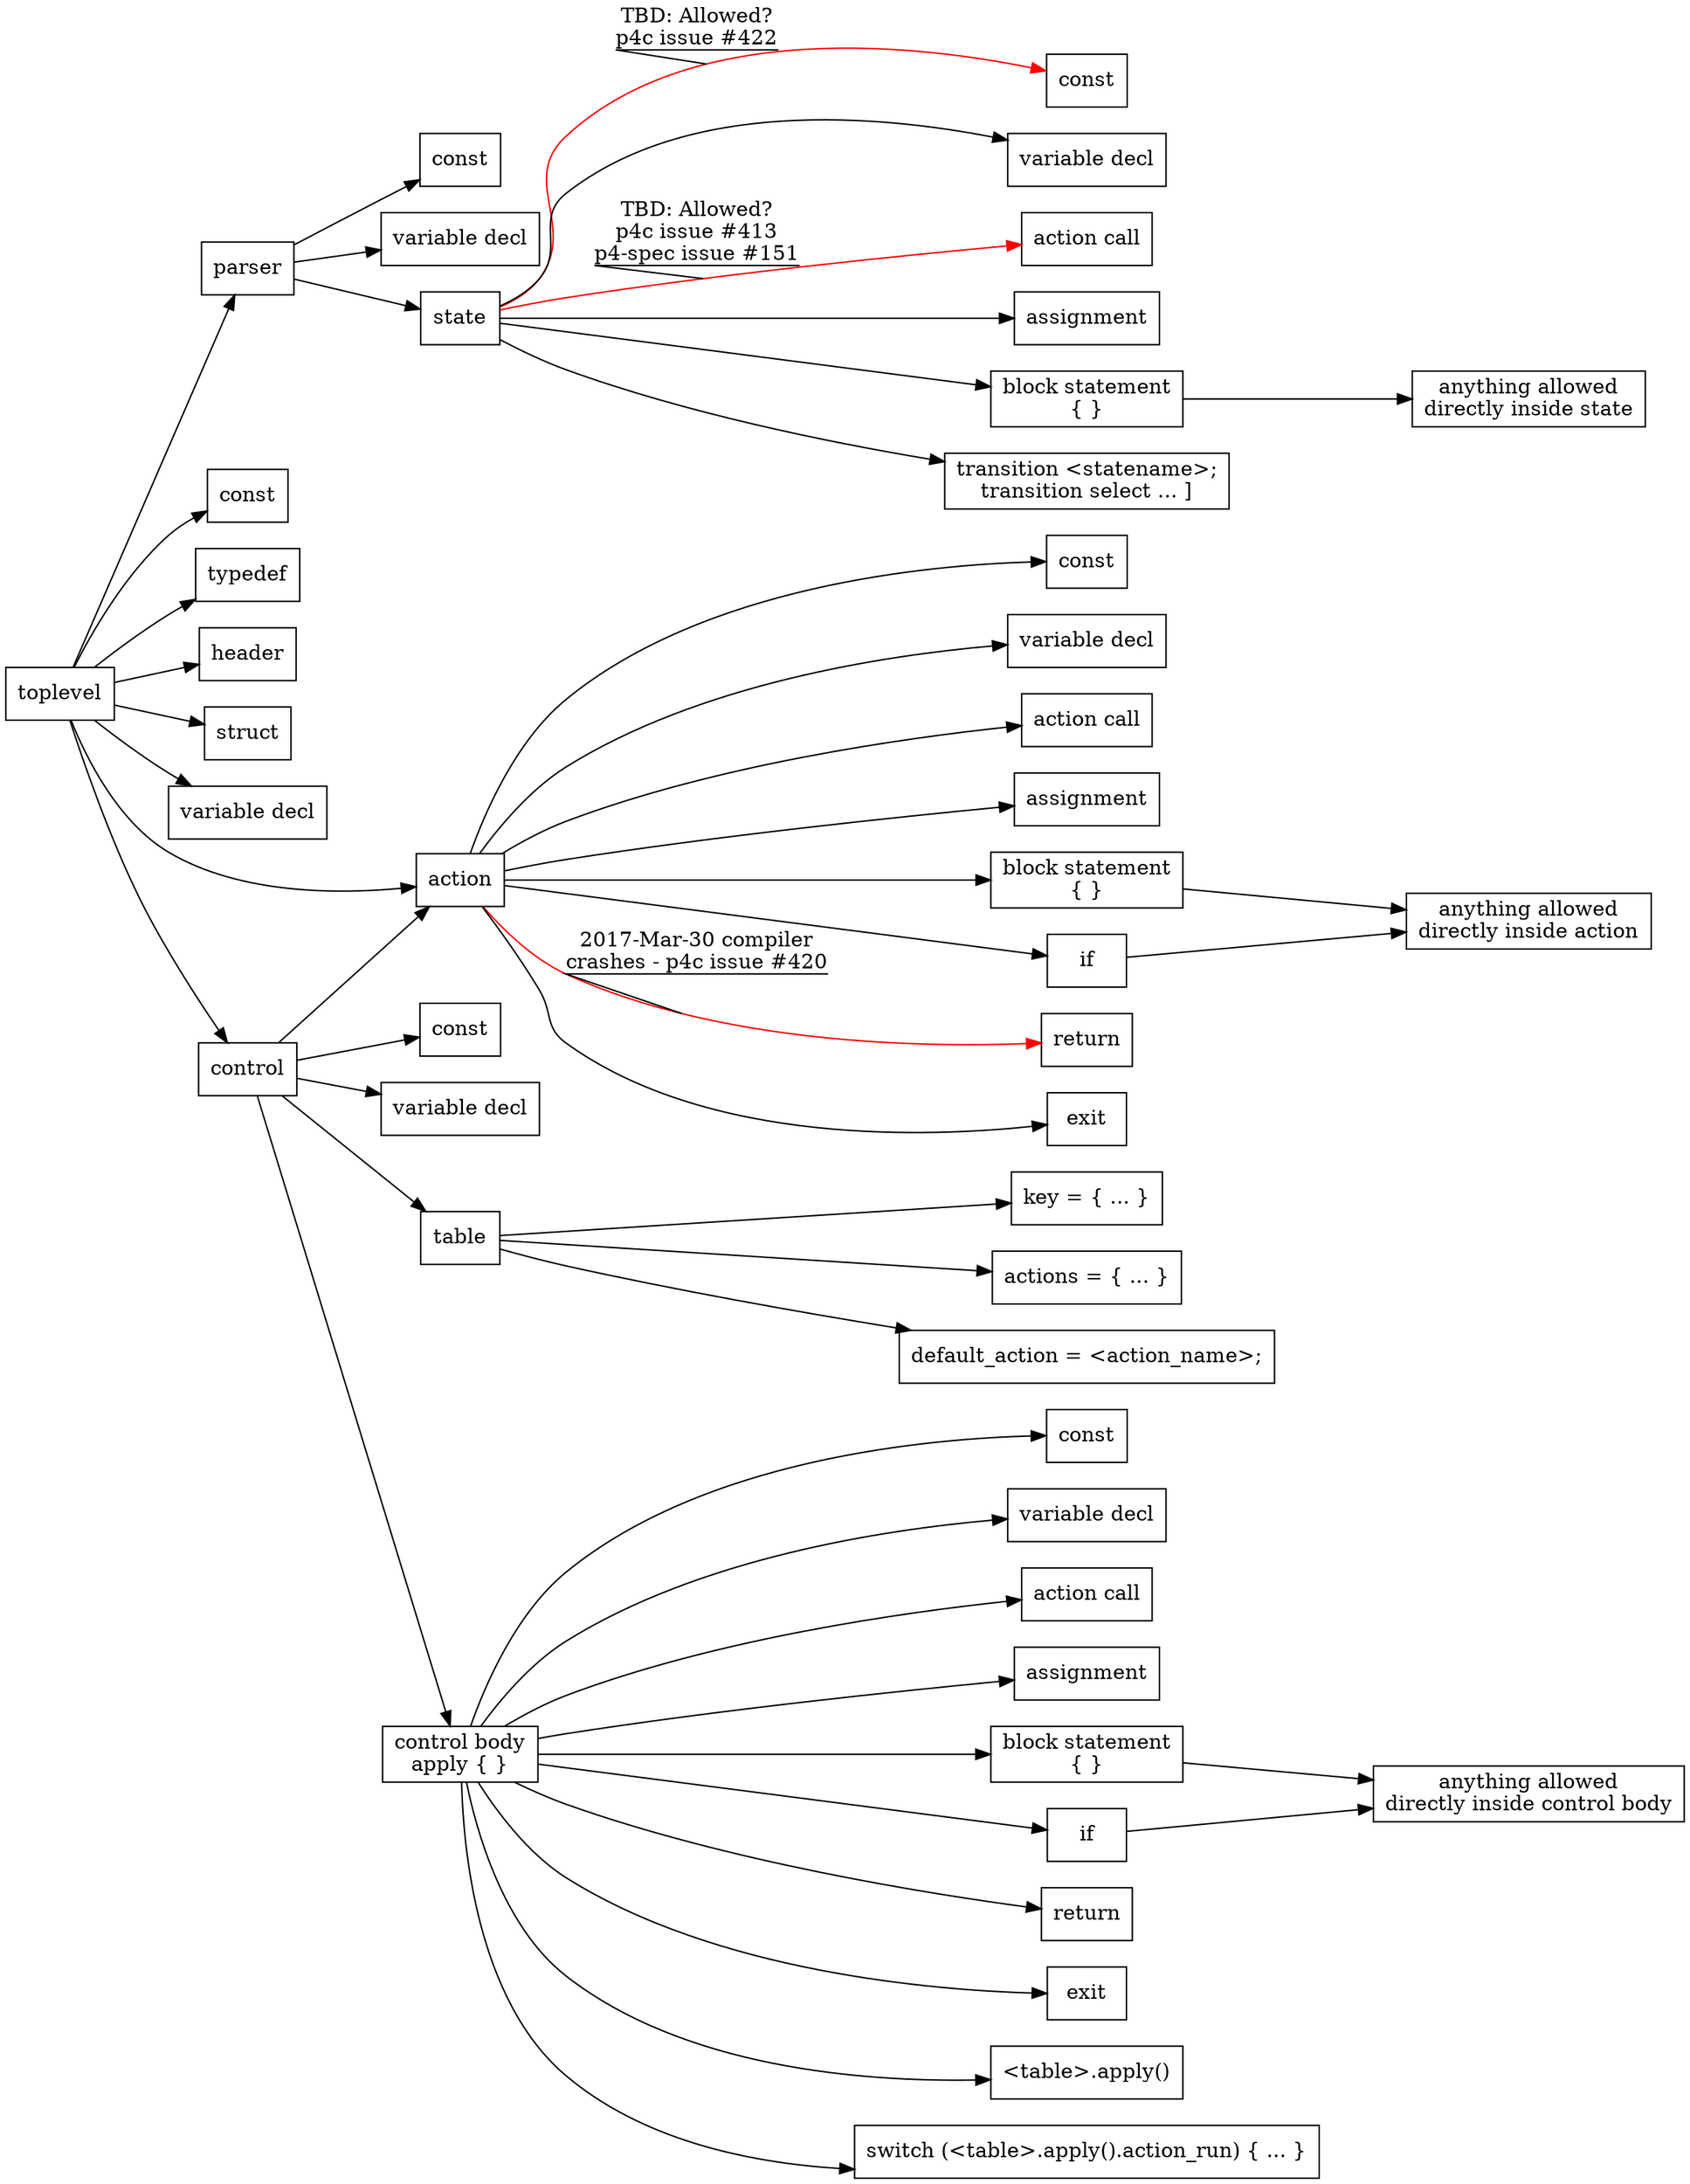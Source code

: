 digraph p4_16_allowed_construct_nesting {

    node [shape=box];
    rankdir=LR;
    
    
    toplevel -> parserDeclaration;
    parserDeclaration [label="parser"];
    toplevel -> constantDeclaration1;
    constantDeclaration1 [label="const"];
    toplevel -> typedefDeclaration;
    typedefDeclaration [label="typedef"];
    toplevel -> headerTypeDeclaration;
    headerTypeDeclaration [label="header"];
    toplevel -> structTypeDeclaration;
    structTypeDeclaration [label="struct"];
    toplevel -> variableDeclaration1;
    variableDeclaration1 [label="variable decl"];
    toplevel -> actionDeclaration;
    actionDeclaration [label="action"];
    toplevel -> controlDeclaration;
    controlDeclaration [label="control"];

    // this is 'parser <name> (<parameters>) { ... }'
    parserDeclaration -> constantDeclaration2;
    constantDeclaration2 [label="const"];
    parserDeclaration -> variableDeclaration2;
    variableDeclaration2 [label="variable decl"];
    parserDeclaration -> parserState;

    parserState [label="state"];
    parserState -> constantDeclaration3 [color=red label="TBD: Allowed?\np4c issue #422" decorate=True];
    constantDeclaration3 [label="const"];
    parserState -> variableDeclaration3;
    variableDeclaration3 [label="variable decl"];
    parserState -> actionCallStatement3 [color=red label="TBD: Allowed?\np4c issue #413\np4-spec issue #151" decorate=True];
    actionCallStatement3 [label="action call"];
    parserState -> assignmentStatement3;
    assignmentStatement3 [label="assignment"];
    parserState -> blockStatement3;
    blockStatement3 [label="block statement\n{ }"];
    blockStatement3 -> blockStatementInParserState;
    blockStatementInParserState [label="anything allowed\ndirectly inside state"];
    parserState -> transitionStatement;
    transitionStatement [label="transition <statename>;\ntransition select ... ]"];

    controlDeclaration -> constantDeclaration4;
    constantDeclaration4 [label="const"];
    controlDeclaration -> variableDeclaration4;
    variableDeclaration4 [label="variable decl"];
    controlDeclaration -> actionDeclaration;
    controlDeclaration -> tableDeclaration;
    controlDeclaration -> controlBody;
    controlBody [label="control body\napply { }"];

    tableDeclaration [label="table"];
    tableDeclaration -> tablePropertyKey;
    tablePropertyKey [label="key = { ... }"];
    tableDeclaration -> tablePropertyActions;
    tablePropertyActions [label="actions = { ... }"];
    tableDeclaration -> tablePropertyDefaultAction;
    tablePropertyDefaultAction [label="default_action = <action_name>;"];

    actionDeclaration -> constantDeclaration5;
    constantDeclaration5 [label="const"];
    actionDeclaration -> variableDeclaration5;
    variableDeclaration5 [label="variable decl"];
    actionDeclaration -> actionCallStatement5;
    actionCallStatement5 [label="action call"];
    actionDeclaration -> assignmentStatement5;
    assignmentStatement5 [label="assignment"];
    actionDeclaration -> blockStatement5;
    blockStatement5 [label="block statement\n{ }"];
    blockStatement5 -> blockStatementInActionDeclaration;
    blockStatementInActionDeclaration [label="anything allowed\ndirectly inside action"];
    actionDeclaration -> conditionalStatement5;
    conditionalStatement5 [label="if"];
    conditionalStatement5 -> blockStatementInActionDeclaration;
    actionDeclaration -> returnStatement5 [color=red label="2017-Mar-30 compiler\ncrashes - p4c issue #420" decorate=True];
    returnStatement5 [label="return"];
    actionDeclaration -> exitStatement5;
    exitStatement5 [label="exit"];

    // I am making up actionCallStatement.  It might most closely
    // correspond in P4_16 grammar to assignmentOrMethodCallStatement.
    //actionCallStatement

    controlBody -> constantDeclaration6;
    constantDeclaration6 [label="const"];
    controlBody -> variableDeclaration6;
    variableDeclaration6 [label="variable decl"];
    controlBody -> actionCallStatement6;
    actionCallStatement6 [label="action call"];
    controlBody -> assignmentStatement6;
    assignmentStatement6 [label="assignment"];
    controlBody -> blockStatement6;
    blockStatement6 [label="block statement\n{ }"];
    blockStatement6 -> blockStatementInControlBody;
    blockStatementInControlBody [label="anything allowed\ndirectly inside control body"];
    controlBody -> conditionalStatement6;
    conditionalStatement6 [label="if"];
    conditionalStatement6 -> blockStatementInControlBody;
    controlBody -> returnStatement6;
    returnStatement6 [label="return"];
    controlBody -> exitStatement6;
    exitStatement6 [label="exit"];
    controlBody -> tableApplyCall6;
    tableApplyCall6 [label="<table>.apply()"];
    controlBody -> switchStatement6;
    switchStatement6 [label="switch (<table>.apply().action_run) { ... }"];

//    blockStatement [label="block statement\n{ }"];
//    blockStatement -> constantDeclaration7;
//    constantDeclaration7 [label="const"];
//    blockStatement -> variableDeclaration7;
//    variableDeclaration7 [label="variable decl"];
//    blockStatement -> actionCallStatement7;
//    actionCallStatement7 [label="action call"];
//    blockStatement -> assignmentStatement7;
//    assignmentStatement7 [label="assignment"];
//    blockStatement -> blockStatement;
//    blockStatement -> conditionalStatement7 [label="unless block is\ninside state" decorate=True];
//    conditionalStatement7 [label="if"];
//    conditionalStatement7 -> conditionalStatement7;
//    blockStatement -> returnStatement7 [label="unless block is\ninside state" decorate=True];
//    returnStatement7 [label="return"];
//    blockStatement -> exitStatement7 [label="unless block is\ninside state" decorate=True];
//    exitStatement7 [label="exit"];
//    blockStatement -> tableApplyCall7 [label="only in\ncontrol body\n'apply'" decorate=True];
//    tableApplyCall7 [label="<table>.apply()"];
//    blockStatement -> switchStatement7 [label="only in\ncontrol body\n'apply'" decorate=True];
//    switchStatement7 [label="switch (<table>.apply().action_run) { ... }"];

//    conditionalStatement [label="if"];
//    conditionalStatement -> conditionalStatement;
}
